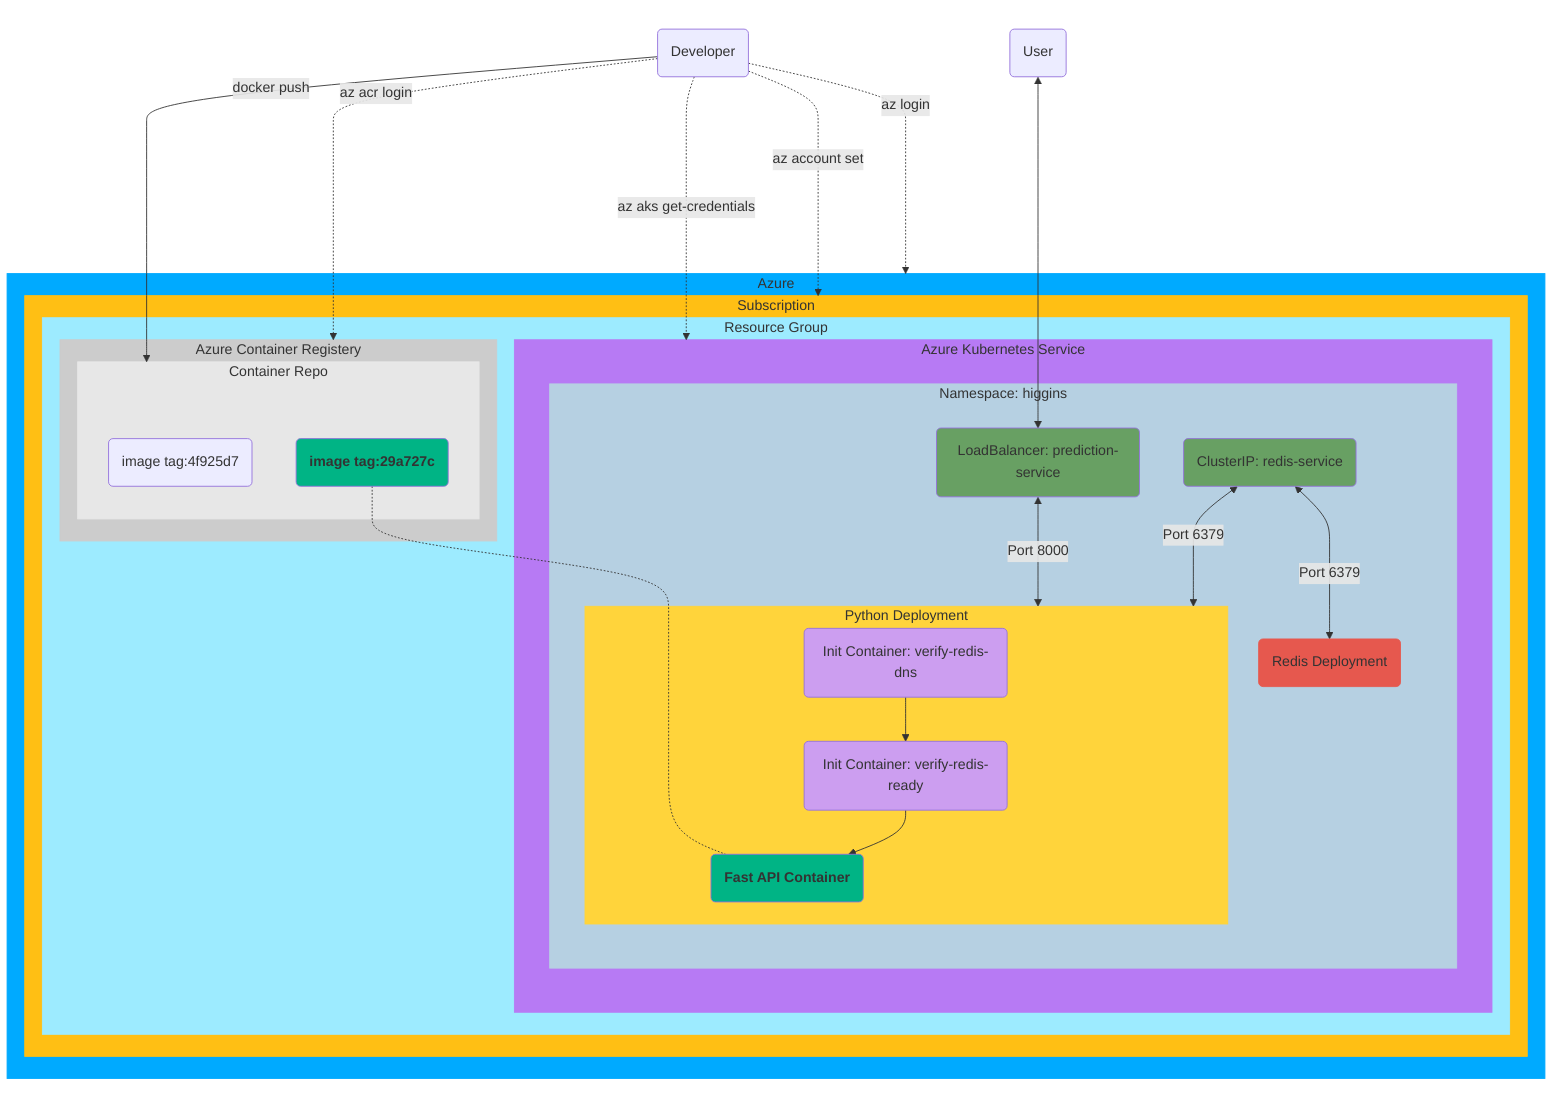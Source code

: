 flowchart TB
    subgraph Userland [ ]
        User(User)
        Developer(Developer)
    end
    subgraph Az [Azure]
        subgraph Subs [Subscription]
            subgraph RG [Resource Group]
                subgraph ACR [Azure Container Registery]
                    subgraph repo [Container Repo]
                        i1(image tag:4f925d7)
                        i2(image tag:29a727c):::fa
                    end
                end
                subgraph k8s [Azure Kubernetes Service]
                    subgraph subgraph_padding1 [ ]
                        subgraph cn [Namespace: higgins]
                            direction TB
                            subgraph subgraph_padding2 [ ]
                            NPS2(LoadBalancer: prediction-service):::nodes
                            subgraph PD [Python Deployment]
                                direction TB
                                IC1(Init Container: verify-redis-dns)
                                IC2(Init Container: verify-redis-ready)
                                FA(Fast API Container):::fa

                                IC1 --> IC2 --> FA
                            end
                            NPS1(ClusterIP: redis-service):::nodes
                            RD(Redis Deployment)

                            NPS1 <-->|Port 6379| PD
                            NPS1 <-->|Port 6379| RD
                            NPS2 <-->|Port 8000| PD

                        end
                    end
                end
                i2 -.- FA
            end
        end
    end
end

User <----> NPS2

Developer -.->|az login| Az
Developer -.->|az account set| Subs
Developer -.->|az acr login| ACR
Developer -.->|az aks get-credentials| k8s
Developer -->|docker push| repo

classDef nodes fill:#68A063
classDef subgraph_padding fill:none,stroke:none
classDef inits fill:#cc9ef0
classDef fa fill:#00b485

style cn fill:#B6D0E2,stroke:#B6D0E2;
style RD fill:#e6584e,stroke:#e6584e;
style PD fill:#FFD43B,stroke:#FFD43B;
style k8s fill:#b77af4,stroke:#b77af4;
style Az fill:#00aaff,stroke:#00aaff;
style Subs fill:#ffbf14,stroke:#ffbf14;
style RG fill:#9debff,stroke:#9debff;
style ACR fill:#cccccc,stroke:#cccccc;
style repo fill:#e7e7e7,stroke:#e7e7e7;
style Userland fill:none,stroke:none;

class subgraph_padding1,subgraph_padding2 subgraph_padding
class IC1,IC2 inits